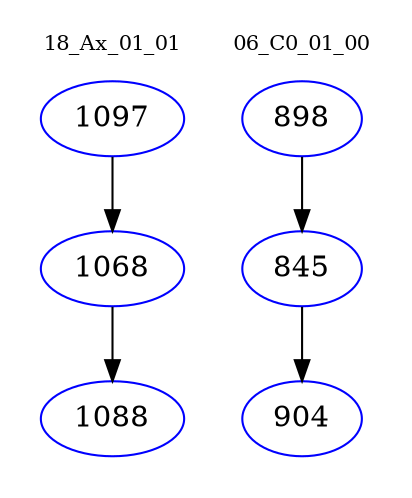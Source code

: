 digraph{
subgraph cluster_0 {
color = white
label = "18_Ax_01_01";
fontsize=10;
T0_1097 [label="1097", color="blue"]
T0_1097 -> T0_1068 [color="black"]
T0_1068 [label="1068", color="blue"]
T0_1068 -> T0_1088 [color="black"]
T0_1088 [label="1088", color="blue"]
}
subgraph cluster_1 {
color = white
label = "06_C0_01_00";
fontsize=10;
T1_898 [label="898", color="blue"]
T1_898 -> T1_845 [color="black"]
T1_845 [label="845", color="blue"]
T1_845 -> T1_904 [color="black"]
T1_904 [label="904", color="blue"]
}
}
